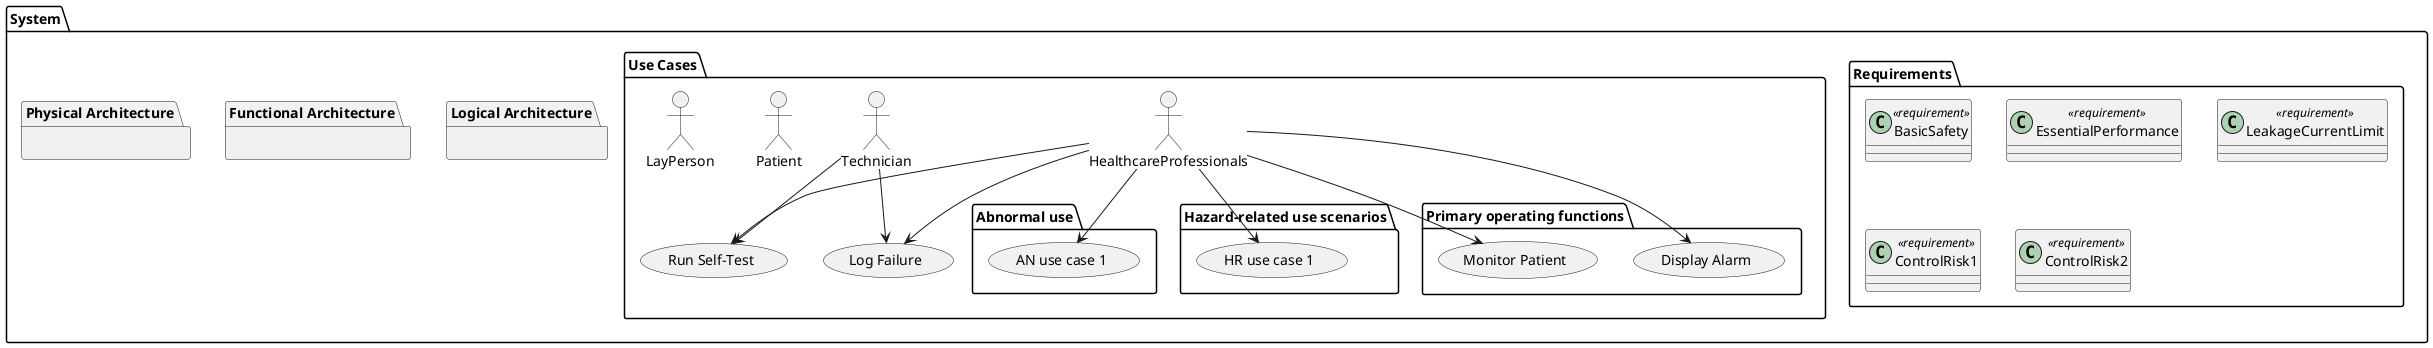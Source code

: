 @startuml
'Compile with plantUML Online Server https://www.plantuml.com/plantuml/uml
allow_mixing

'RLFP

package "System" {
package "Requirements" {
  class BasicSafety <<requirement>>
  class EssentialPerformance <<requirement>>
  class LeakageCurrentLimit <<requirement>>
  class ControlRisk1 <<requirement>>
  class ControlRisk2 <<requirement>>
}

package "Logical Architecture" {

}

package "Functional Architecture" {

}

package "Physical Architecture" {

}

package "Use Cases" {
'Intended user profiles per IEC 62366-1
  actor HealthcareProfessionals
  actor Technician
  actor Patient
  actor LayPerson

  usecase "Run Self-Test" as UC1
  usecase "Log Failure" as UC2
  HealthcareProfessionals --> UC1
  Technician --> UC1
  HealthcareProfessionals --> UC2
  Technician --> UC2
  
  package "Primary operating functions" {
   usecase "Display Alarm" as UC3
   usecase "Monitor Patient" as UC4
   HealthcareProfessionals --> UC3
   HealthcareProfessionals --> UC4
  }
  
  package "Abnormal use" {
  usecase "AN use case 1" as UC5
  HealthcareProfessionals --> UC5
  }
  package "Hazard-related use scenarios" {
  usecase "HR use case 1" as UC6
  HealthcareProfessionals --> UC6
  }

}

}
@enduml